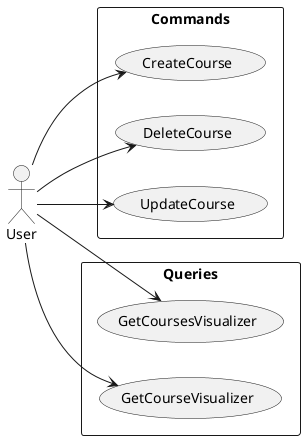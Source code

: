 @startuml
'https://plantuml.com/use-case-diagram
left to right direction

actor User


rectangle Commands {
    usecase CreateCourse
    usecase DeleteCourse
    usecase UpdateCourse
}

rectangle Queries {
    usecase GetCoursesVisualizer
    usecase GetCourseVisualizer
}


User --> CreateCourse
User --> DeleteCourse
User --> UpdateCourse
User --> GetCoursesVisualizer
User --> GetCourseVisualizer

@enduml
